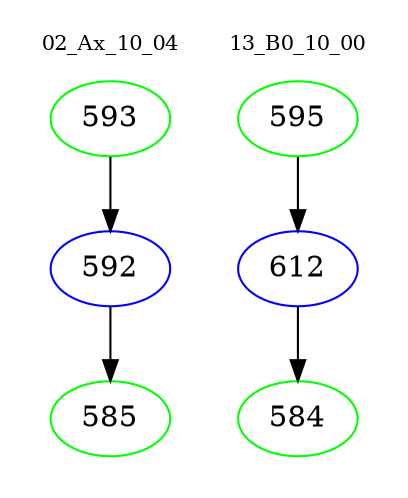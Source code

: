 digraph{
subgraph cluster_0 {
color = white
label = "02_Ax_10_04";
fontsize=10;
T0_593 [label="593", color="green"]
T0_593 -> T0_592 [color="black"]
T0_592 [label="592", color="blue"]
T0_592 -> T0_585 [color="black"]
T0_585 [label="585", color="green"]
}
subgraph cluster_1 {
color = white
label = "13_B0_10_00";
fontsize=10;
T1_595 [label="595", color="green"]
T1_595 -> T1_612 [color="black"]
T1_612 [label="612", color="blue"]
T1_612 -> T1_584 [color="black"]
T1_584 [label="584", color="green"]
}
}
